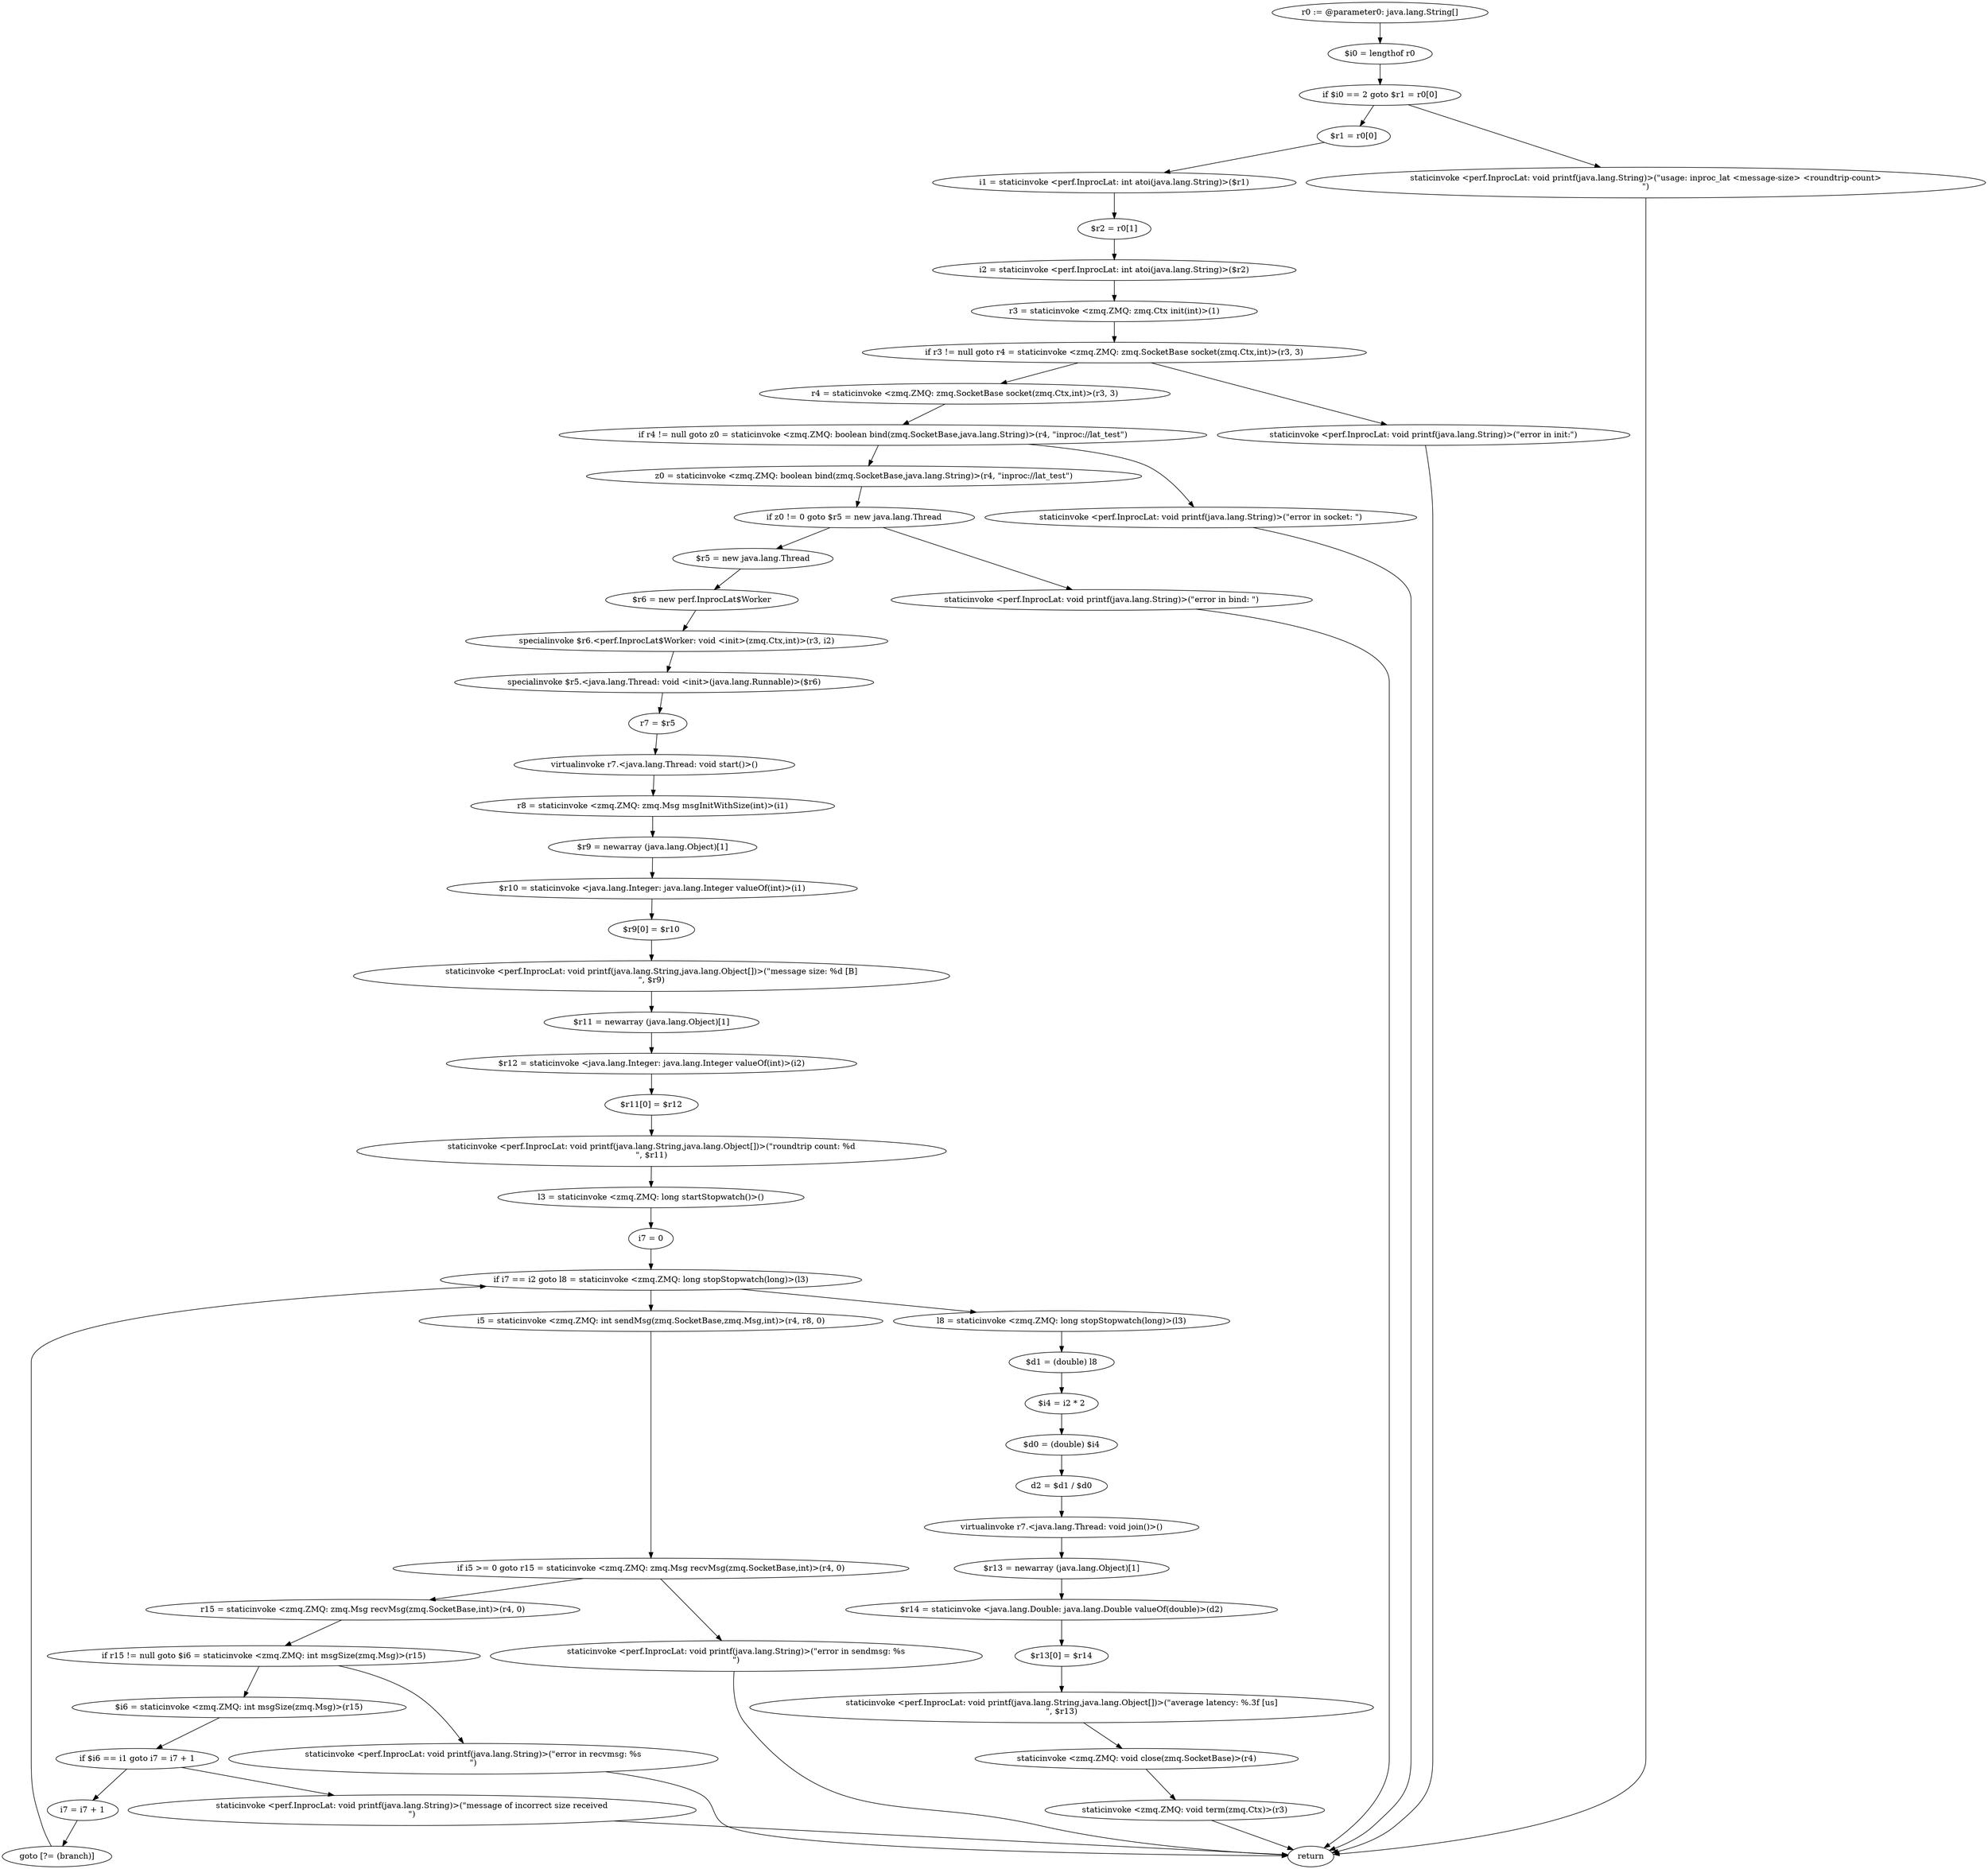 digraph "unitGraph" {
    "r0 := @parameter0: java.lang.String[]"
    "$i0 = lengthof r0"
    "if $i0 == 2 goto $r1 = r0[0]"
    "staticinvoke <perf.InprocLat: void printf(java.lang.String)>(\"usage: inproc_lat <message-size> <roundtrip-count>\n\")"
    "return"
    "$r1 = r0[0]"
    "i1 = staticinvoke <perf.InprocLat: int atoi(java.lang.String)>($r1)"
    "$r2 = r0[1]"
    "i2 = staticinvoke <perf.InprocLat: int atoi(java.lang.String)>($r2)"
    "r3 = staticinvoke <zmq.ZMQ: zmq.Ctx init(int)>(1)"
    "if r3 != null goto r4 = staticinvoke <zmq.ZMQ: zmq.SocketBase socket(zmq.Ctx,int)>(r3, 3)"
    "staticinvoke <perf.InprocLat: void printf(java.lang.String)>(\"error in init:\")"
    "r4 = staticinvoke <zmq.ZMQ: zmq.SocketBase socket(zmq.Ctx,int)>(r3, 3)"
    "if r4 != null goto z0 = staticinvoke <zmq.ZMQ: boolean bind(zmq.SocketBase,java.lang.String)>(r4, \"inproc://lat_test\")"
    "staticinvoke <perf.InprocLat: void printf(java.lang.String)>(\"error in socket: \")"
    "z0 = staticinvoke <zmq.ZMQ: boolean bind(zmq.SocketBase,java.lang.String)>(r4, \"inproc://lat_test\")"
    "if z0 != 0 goto $r5 = new java.lang.Thread"
    "staticinvoke <perf.InprocLat: void printf(java.lang.String)>(\"error in bind: \")"
    "$r5 = new java.lang.Thread"
    "$r6 = new perf.InprocLat$Worker"
    "specialinvoke $r6.<perf.InprocLat$Worker: void <init>(zmq.Ctx,int)>(r3, i2)"
    "specialinvoke $r5.<java.lang.Thread: void <init>(java.lang.Runnable)>($r6)"
    "r7 = $r5"
    "virtualinvoke r7.<java.lang.Thread: void start()>()"
    "r8 = staticinvoke <zmq.ZMQ: zmq.Msg msgInitWithSize(int)>(i1)"
    "$r9 = newarray (java.lang.Object)[1]"
    "$r10 = staticinvoke <java.lang.Integer: java.lang.Integer valueOf(int)>(i1)"
    "$r9[0] = $r10"
    "staticinvoke <perf.InprocLat: void printf(java.lang.String,java.lang.Object[])>(\"message size: %d [B]\n\", $r9)"
    "$r11 = newarray (java.lang.Object)[1]"
    "$r12 = staticinvoke <java.lang.Integer: java.lang.Integer valueOf(int)>(i2)"
    "$r11[0] = $r12"
    "staticinvoke <perf.InprocLat: void printf(java.lang.String,java.lang.Object[])>(\"roundtrip count: %d\n\", $r11)"
    "l3 = staticinvoke <zmq.ZMQ: long startStopwatch()>()"
    "i7 = 0"
    "if i7 == i2 goto l8 = staticinvoke <zmq.ZMQ: long stopStopwatch(long)>(l3)"
    "i5 = staticinvoke <zmq.ZMQ: int sendMsg(zmq.SocketBase,zmq.Msg,int)>(r4, r8, 0)"
    "if i5 >= 0 goto r15 = staticinvoke <zmq.ZMQ: zmq.Msg recvMsg(zmq.SocketBase,int)>(r4, 0)"
    "staticinvoke <perf.InprocLat: void printf(java.lang.String)>(\"error in sendmsg: %s\n\")"
    "r15 = staticinvoke <zmq.ZMQ: zmq.Msg recvMsg(zmq.SocketBase,int)>(r4, 0)"
    "if r15 != null goto $i6 = staticinvoke <zmq.ZMQ: int msgSize(zmq.Msg)>(r15)"
    "staticinvoke <perf.InprocLat: void printf(java.lang.String)>(\"error in recvmsg: %s\n\")"
    "$i6 = staticinvoke <zmq.ZMQ: int msgSize(zmq.Msg)>(r15)"
    "if $i6 == i1 goto i7 = i7 + 1"
    "staticinvoke <perf.InprocLat: void printf(java.lang.String)>(\"message of incorrect size received\n\")"
    "i7 = i7 + 1"
    "goto [?= (branch)]"
    "l8 = staticinvoke <zmq.ZMQ: long stopStopwatch(long)>(l3)"
    "$d1 = (double) l8"
    "$i4 = i2 * 2"
    "$d0 = (double) $i4"
    "d2 = $d1 / $d0"
    "virtualinvoke r7.<java.lang.Thread: void join()>()"
    "$r13 = newarray (java.lang.Object)[1]"
    "$r14 = staticinvoke <java.lang.Double: java.lang.Double valueOf(double)>(d2)"
    "$r13[0] = $r14"
    "staticinvoke <perf.InprocLat: void printf(java.lang.String,java.lang.Object[])>(\"average latency: %.3f [us]\n\", $r13)"
    "staticinvoke <zmq.ZMQ: void close(zmq.SocketBase)>(r4)"
    "staticinvoke <zmq.ZMQ: void term(zmq.Ctx)>(r3)"
    "r0 := @parameter0: java.lang.String[]"->"$i0 = lengthof r0";
    "$i0 = lengthof r0"->"if $i0 == 2 goto $r1 = r0[0]";
    "if $i0 == 2 goto $r1 = r0[0]"->"staticinvoke <perf.InprocLat: void printf(java.lang.String)>(\"usage: inproc_lat <message-size> <roundtrip-count>\n\")";
    "if $i0 == 2 goto $r1 = r0[0]"->"$r1 = r0[0]";
    "staticinvoke <perf.InprocLat: void printf(java.lang.String)>(\"usage: inproc_lat <message-size> <roundtrip-count>\n\")"->"return";
    "$r1 = r0[0]"->"i1 = staticinvoke <perf.InprocLat: int atoi(java.lang.String)>($r1)";
    "i1 = staticinvoke <perf.InprocLat: int atoi(java.lang.String)>($r1)"->"$r2 = r0[1]";
    "$r2 = r0[1]"->"i2 = staticinvoke <perf.InprocLat: int atoi(java.lang.String)>($r2)";
    "i2 = staticinvoke <perf.InprocLat: int atoi(java.lang.String)>($r2)"->"r3 = staticinvoke <zmq.ZMQ: zmq.Ctx init(int)>(1)";
    "r3 = staticinvoke <zmq.ZMQ: zmq.Ctx init(int)>(1)"->"if r3 != null goto r4 = staticinvoke <zmq.ZMQ: zmq.SocketBase socket(zmq.Ctx,int)>(r3, 3)";
    "if r3 != null goto r4 = staticinvoke <zmq.ZMQ: zmq.SocketBase socket(zmq.Ctx,int)>(r3, 3)"->"staticinvoke <perf.InprocLat: void printf(java.lang.String)>(\"error in init:\")";
    "if r3 != null goto r4 = staticinvoke <zmq.ZMQ: zmq.SocketBase socket(zmq.Ctx,int)>(r3, 3)"->"r4 = staticinvoke <zmq.ZMQ: zmq.SocketBase socket(zmq.Ctx,int)>(r3, 3)";
    "staticinvoke <perf.InprocLat: void printf(java.lang.String)>(\"error in init:\")"->"return";
    "r4 = staticinvoke <zmq.ZMQ: zmq.SocketBase socket(zmq.Ctx,int)>(r3, 3)"->"if r4 != null goto z0 = staticinvoke <zmq.ZMQ: boolean bind(zmq.SocketBase,java.lang.String)>(r4, \"inproc://lat_test\")";
    "if r4 != null goto z0 = staticinvoke <zmq.ZMQ: boolean bind(zmq.SocketBase,java.lang.String)>(r4, \"inproc://lat_test\")"->"staticinvoke <perf.InprocLat: void printf(java.lang.String)>(\"error in socket: \")";
    "if r4 != null goto z0 = staticinvoke <zmq.ZMQ: boolean bind(zmq.SocketBase,java.lang.String)>(r4, \"inproc://lat_test\")"->"z0 = staticinvoke <zmq.ZMQ: boolean bind(zmq.SocketBase,java.lang.String)>(r4, \"inproc://lat_test\")";
    "staticinvoke <perf.InprocLat: void printf(java.lang.String)>(\"error in socket: \")"->"return";
    "z0 = staticinvoke <zmq.ZMQ: boolean bind(zmq.SocketBase,java.lang.String)>(r4, \"inproc://lat_test\")"->"if z0 != 0 goto $r5 = new java.lang.Thread";
    "if z0 != 0 goto $r5 = new java.lang.Thread"->"staticinvoke <perf.InprocLat: void printf(java.lang.String)>(\"error in bind: \")";
    "if z0 != 0 goto $r5 = new java.lang.Thread"->"$r5 = new java.lang.Thread";
    "staticinvoke <perf.InprocLat: void printf(java.lang.String)>(\"error in bind: \")"->"return";
    "$r5 = new java.lang.Thread"->"$r6 = new perf.InprocLat$Worker";
    "$r6 = new perf.InprocLat$Worker"->"specialinvoke $r6.<perf.InprocLat$Worker: void <init>(zmq.Ctx,int)>(r3, i2)";
    "specialinvoke $r6.<perf.InprocLat$Worker: void <init>(zmq.Ctx,int)>(r3, i2)"->"specialinvoke $r5.<java.lang.Thread: void <init>(java.lang.Runnable)>($r6)";
    "specialinvoke $r5.<java.lang.Thread: void <init>(java.lang.Runnable)>($r6)"->"r7 = $r5";
    "r7 = $r5"->"virtualinvoke r7.<java.lang.Thread: void start()>()";
    "virtualinvoke r7.<java.lang.Thread: void start()>()"->"r8 = staticinvoke <zmq.ZMQ: zmq.Msg msgInitWithSize(int)>(i1)";
    "r8 = staticinvoke <zmq.ZMQ: zmq.Msg msgInitWithSize(int)>(i1)"->"$r9 = newarray (java.lang.Object)[1]";
    "$r9 = newarray (java.lang.Object)[1]"->"$r10 = staticinvoke <java.lang.Integer: java.lang.Integer valueOf(int)>(i1)";
    "$r10 = staticinvoke <java.lang.Integer: java.lang.Integer valueOf(int)>(i1)"->"$r9[0] = $r10";
    "$r9[0] = $r10"->"staticinvoke <perf.InprocLat: void printf(java.lang.String,java.lang.Object[])>(\"message size: %d [B]\n\", $r9)";
    "staticinvoke <perf.InprocLat: void printf(java.lang.String,java.lang.Object[])>(\"message size: %d [B]\n\", $r9)"->"$r11 = newarray (java.lang.Object)[1]";
    "$r11 = newarray (java.lang.Object)[1]"->"$r12 = staticinvoke <java.lang.Integer: java.lang.Integer valueOf(int)>(i2)";
    "$r12 = staticinvoke <java.lang.Integer: java.lang.Integer valueOf(int)>(i2)"->"$r11[0] = $r12";
    "$r11[0] = $r12"->"staticinvoke <perf.InprocLat: void printf(java.lang.String,java.lang.Object[])>(\"roundtrip count: %d\n\", $r11)";
    "staticinvoke <perf.InprocLat: void printf(java.lang.String,java.lang.Object[])>(\"roundtrip count: %d\n\", $r11)"->"l3 = staticinvoke <zmq.ZMQ: long startStopwatch()>()";
    "l3 = staticinvoke <zmq.ZMQ: long startStopwatch()>()"->"i7 = 0";
    "i7 = 0"->"if i7 == i2 goto l8 = staticinvoke <zmq.ZMQ: long stopStopwatch(long)>(l3)";
    "if i7 == i2 goto l8 = staticinvoke <zmq.ZMQ: long stopStopwatch(long)>(l3)"->"i5 = staticinvoke <zmq.ZMQ: int sendMsg(zmq.SocketBase,zmq.Msg,int)>(r4, r8, 0)";
    "if i7 == i2 goto l8 = staticinvoke <zmq.ZMQ: long stopStopwatch(long)>(l3)"->"l8 = staticinvoke <zmq.ZMQ: long stopStopwatch(long)>(l3)";
    "i5 = staticinvoke <zmq.ZMQ: int sendMsg(zmq.SocketBase,zmq.Msg,int)>(r4, r8, 0)"->"if i5 >= 0 goto r15 = staticinvoke <zmq.ZMQ: zmq.Msg recvMsg(zmq.SocketBase,int)>(r4, 0)";
    "if i5 >= 0 goto r15 = staticinvoke <zmq.ZMQ: zmq.Msg recvMsg(zmq.SocketBase,int)>(r4, 0)"->"staticinvoke <perf.InprocLat: void printf(java.lang.String)>(\"error in sendmsg: %s\n\")";
    "if i5 >= 0 goto r15 = staticinvoke <zmq.ZMQ: zmq.Msg recvMsg(zmq.SocketBase,int)>(r4, 0)"->"r15 = staticinvoke <zmq.ZMQ: zmq.Msg recvMsg(zmq.SocketBase,int)>(r4, 0)";
    "staticinvoke <perf.InprocLat: void printf(java.lang.String)>(\"error in sendmsg: %s\n\")"->"return";
    "r15 = staticinvoke <zmq.ZMQ: zmq.Msg recvMsg(zmq.SocketBase,int)>(r4, 0)"->"if r15 != null goto $i6 = staticinvoke <zmq.ZMQ: int msgSize(zmq.Msg)>(r15)";
    "if r15 != null goto $i6 = staticinvoke <zmq.ZMQ: int msgSize(zmq.Msg)>(r15)"->"staticinvoke <perf.InprocLat: void printf(java.lang.String)>(\"error in recvmsg: %s\n\")";
    "if r15 != null goto $i6 = staticinvoke <zmq.ZMQ: int msgSize(zmq.Msg)>(r15)"->"$i6 = staticinvoke <zmq.ZMQ: int msgSize(zmq.Msg)>(r15)";
    "staticinvoke <perf.InprocLat: void printf(java.lang.String)>(\"error in recvmsg: %s\n\")"->"return";
    "$i6 = staticinvoke <zmq.ZMQ: int msgSize(zmq.Msg)>(r15)"->"if $i6 == i1 goto i7 = i7 + 1";
    "if $i6 == i1 goto i7 = i7 + 1"->"staticinvoke <perf.InprocLat: void printf(java.lang.String)>(\"message of incorrect size received\n\")";
    "if $i6 == i1 goto i7 = i7 + 1"->"i7 = i7 + 1";
    "staticinvoke <perf.InprocLat: void printf(java.lang.String)>(\"message of incorrect size received\n\")"->"return";
    "i7 = i7 + 1"->"goto [?= (branch)]";
    "goto [?= (branch)]"->"if i7 == i2 goto l8 = staticinvoke <zmq.ZMQ: long stopStopwatch(long)>(l3)";
    "l8 = staticinvoke <zmq.ZMQ: long stopStopwatch(long)>(l3)"->"$d1 = (double) l8";
    "$d1 = (double) l8"->"$i4 = i2 * 2";
    "$i4 = i2 * 2"->"$d0 = (double) $i4";
    "$d0 = (double) $i4"->"d2 = $d1 / $d0";
    "d2 = $d1 / $d0"->"virtualinvoke r7.<java.lang.Thread: void join()>()";
    "virtualinvoke r7.<java.lang.Thread: void join()>()"->"$r13 = newarray (java.lang.Object)[1]";
    "$r13 = newarray (java.lang.Object)[1]"->"$r14 = staticinvoke <java.lang.Double: java.lang.Double valueOf(double)>(d2)";
    "$r14 = staticinvoke <java.lang.Double: java.lang.Double valueOf(double)>(d2)"->"$r13[0] = $r14";
    "$r13[0] = $r14"->"staticinvoke <perf.InprocLat: void printf(java.lang.String,java.lang.Object[])>(\"average latency: %.3f [us]\n\", $r13)";
    "staticinvoke <perf.InprocLat: void printf(java.lang.String,java.lang.Object[])>(\"average latency: %.3f [us]\n\", $r13)"->"staticinvoke <zmq.ZMQ: void close(zmq.SocketBase)>(r4)";
    "staticinvoke <zmq.ZMQ: void close(zmq.SocketBase)>(r4)"->"staticinvoke <zmq.ZMQ: void term(zmq.Ctx)>(r3)";
    "staticinvoke <zmq.ZMQ: void term(zmq.Ctx)>(r3)"->"return";
}
